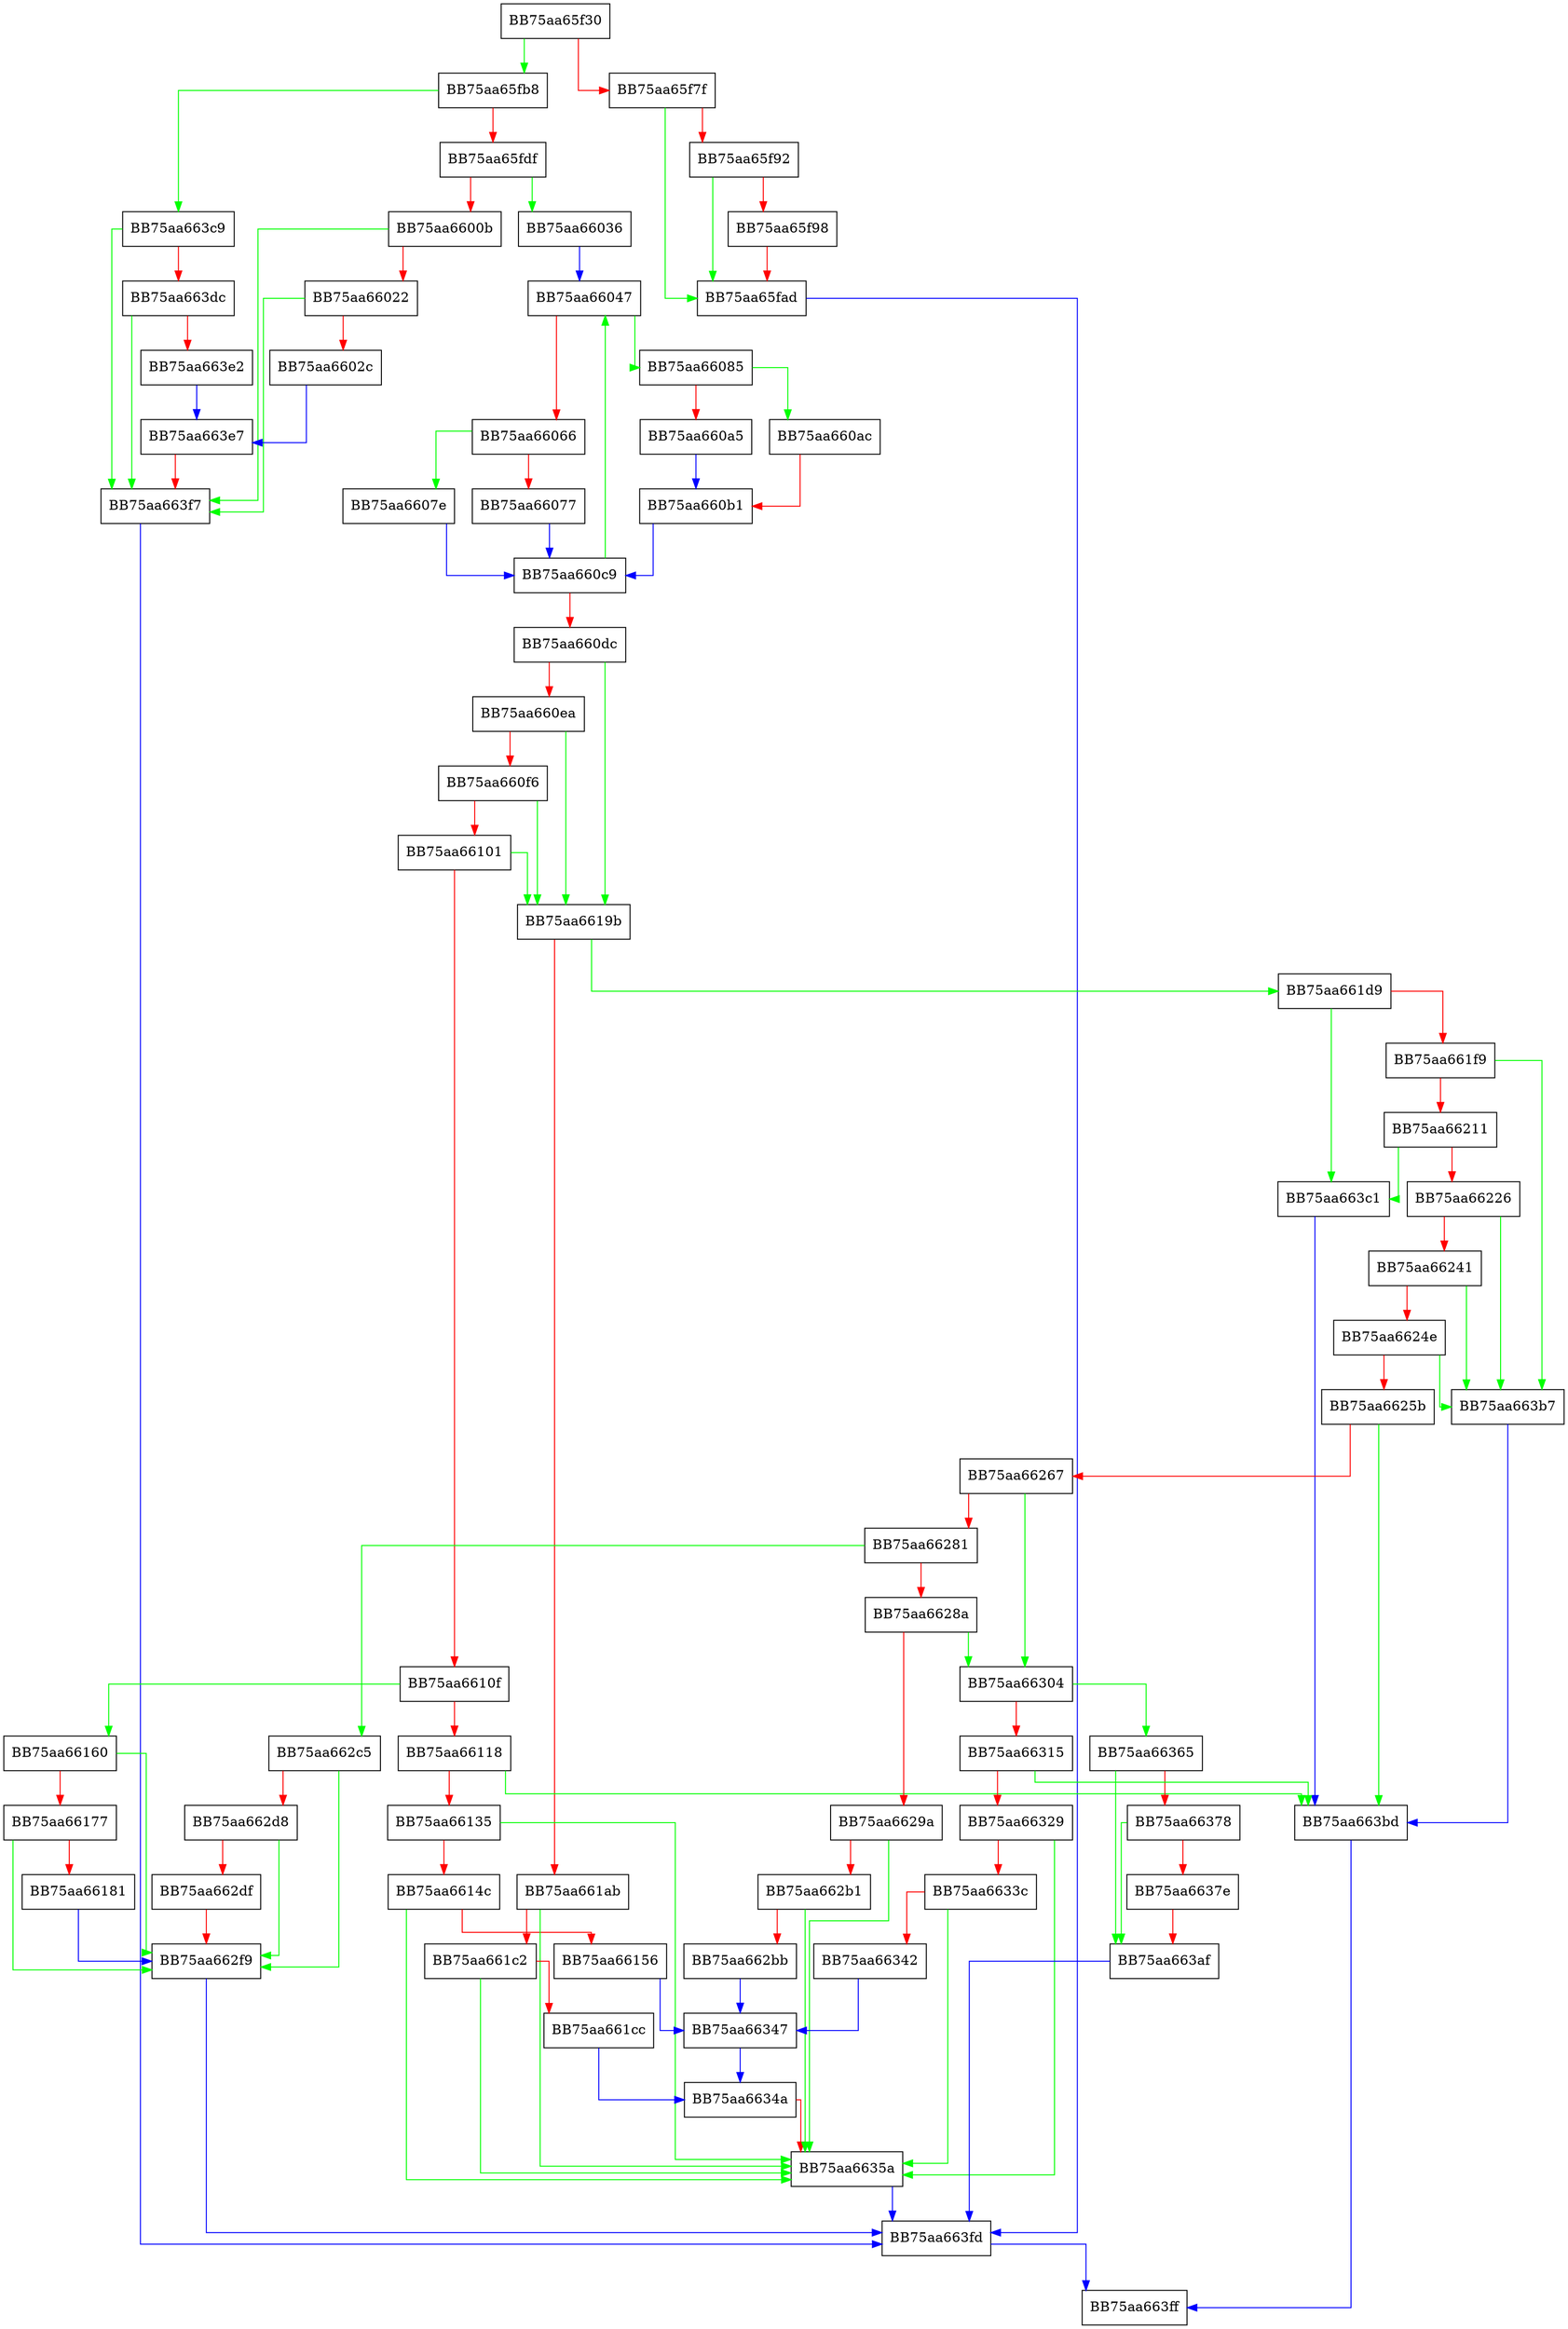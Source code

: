 digraph seekPastLoader {
  node [shape="box"];
  graph [splines=ortho];
  BB75aa65f30 -> BB75aa65fb8 [color="green"];
  BB75aa65f30 -> BB75aa65f7f [color="red"];
  BB75aa65f7f -> BB75aa65fad [color="green"];
  BB75aa65f7f -> BB75aa65f92 [color="red"];
  BB75aa65f92 -> BB75aa65fad [color="green"];
  BB75aa65f92 -> BB75aa65f98 [color="red"];
  BB75aa65f98 -> BB75aa65fad [color="red"];
  BB75aa65fad -> BB75aa663fd [color="blue"];
  BB75aa65fb8 -> BB75aa663c9 [color="green"];
  BB75aa65fb8 -> BB75aa65fdf [color="red"];
  BB75aa65fdf -> BB75aa66036 [color="green"];
  BB75aa65fdf -> BB75aa6600b [color="red"];
  BB75aa6600b -> BB75aa663f7 [color="green"];
  BB75aa6600b -> BB75aa66022 [color="red"];
  BB75aa66022 -> BB75aa663f7 [color="green"];
  BB75aa66022 -> BB75aa6602c [color="red"];
  BB75aa6602c -> BB75aa663e7 [color="blue"];
  BB75aa66036 -> BB75aa66047 [color="blue"];
  BB75aa66047 -> BB75aa66085 [color="green"];
  BB75aa66047 -> BB75aa66066 [color="red"];
  BB75aa66066 -> BB75aa6607e [color="green"];
  BB75aa66066 -> BB75aa66077 [color="red"];
  BB75aa66077 -> BB75aa660c9 [color="blue"];
  BB75aa6607e -> BB75aa660c9 [color="blue"];
  BB75aa66085 -> BB75aa660ac [color="green"];
  BB75aa66085 -> BB75aa660a5 [color="red"];
  BB75aa660a5 -> BB75aa660b1 [color="blue"];
  BB75aa660ac -> BB75aa660b1 [color="red"];
  BB75aa660b1 -> BB75aa660c9 [color="blue"];
  BB75aa660c9 -> BB75aa66047 [color="green"];
  BB75aa660c9 -> BB75aa660dc [color="red"];
  BB75aa660dc -> BB75aa6619b [color="green"];
  BB75aa660dc -> BB75aa660ea [color="red"];
  BB75aa660ea -> BB75aa6619b [color="green"];
  BB75aa660ea -> BB75aa660f6 [color="red"];
  BB75aa660f6 -> BB75aa6619b [color="green"];
  BB75aa660f6 -> BB75aa66101 [color="red"];
  BB75aa66101 -> BB75aa6619b [color="green"];
  BB75aa66101 -> BB75aa6610f [color="red"];
  BB75aa6610f -> BB75aa66160 [color="green"];
  BB75aa6610f -> BB75aa66118 [color="red"];
  BB75aa66118 -> BB75aa663bd [color="green"];
  BB75aa66118 -> BB75aa66135 [color="red"];
  BB75aa66135 -> BB75aa6635a [color="green"];
  BB75aa66135 -> BB75aa6614c [color="red"];
  BB75aa6614c -> BB75aa6635a [color="green"];
  BB75aa6614c -> BB75aa66156 [color="red"];
  BB75aa66156 -> BB75aa66347 [color="blue"];
  BB75aa66160 -> BB75aa662f9 [color="green"];
  BB75aa66160 -> BB75aa66177 [color="red"];
  BB75aa66177 -> BB75aa662f9 [color="green"];
  BB75aa66177 -> BB75aa66181 [color="red"];
  BB75aa66181 -> BB75aa662f9 [color="blue"];
  BB75aa6619b -> BB75aa661d9 [color="green"];
  BB75aa6619b -> BB75aa661ab [color="red"];
  BB75aa661ab -> BB75aa6635a [color="green"];
  BB75aa661ab -> BB75aa661c2 [color="red"];
  BB75aa661c2 -> BB75aa6635a [color="green"];
  BB75aa661c2 -> BB75aa661cc [color="red"];
  BB75aa661cc -> BB75aa6634a [color="blue"];
  BB75aa661d9 -> BB75aa663c1 [color="green"];
  BB75aa661d9 -> BB75aa661f9 [color="red"];
  BB75aa661f9 -> BB75aa663b7 [color="green"];
  BB75aa661f9 -> BB75aa66211 [color="red"];
  BB75aa66211 -> BB75aa663c1 [color="green"];
  BB75aa66211 -> BB75aa66226 [color="red"];
  BB75aa66226 -> BB75aa663b7 [color="green"];
  BB75aa66226 -> BB75aa66241 [color="red"];
  BB75aa66241 -> BB75aa663b7 [color="green"];
  BB75aa66241 -> BB75aa6624e [color="red"];
  BB75aa6624e -> BB75aa663b7 [color="green"];
  BB75aa6624e -> BB75aa6625b [color="red"];
  BB75aa6625b -> BB75aa663bd [color="green"];
  BB75aa6625b -> BB75aa66267 [color="red"];
  BB75aa66267 -> BB75aa66304 [color="green"];
  BB75aa66267 -> BB75aa66281 [color="red"];
  BB75aa66281 -> BB75aa662c5 [color="green"];
  BB75aa66281 -> BB75aa6628a [color="red"];
  BB75aa6628a -> BB75aa66304 [color="green"];
  BB75aa6628a -> BB75aa6629a [color="red"];
  BB75aa6629a -> BB75aa6635a [color="green"];
  BB75aa6629a -> BB75aa662b1 [color="red"];
  BB75aa662b1 -> BB75aa6635a [color="green"];
  BB75aa662b1 -> BB75aa662bb [color="red"];
  BB75aa662bb -> BB75aa66347 [color="blue"];
  BB75aa662c5 -> BB75aa662f9 [color="green"];
  BB75aa662c5 -> BB75aa662d8 [color="red"];
  BB75aa662d8 -> BB75aa662f9 [color="green"];
  BB75aa662d8 -> BB75aa662df [color="red"];
  BB75aa662df -> BB75aa662f9 [color="red"];
  BB75aa662f9 -> BB75aa663fd [color="blue"];
  BB75aa66304 -> BB75aa66365 [color="green"];
  BB75aa66304 -> BB75aa66315 [color="red"];
  BB75aa66315 -> BB75aa663bd [color="green"];
  BB75aa66315 -> BB75aa66329 [color="red"];
  BB75aa66329 -> BB75aa6635a [color="green"];
  BB75aa66329 -> BB75aa6633c [color="red"];
  BB75aa6633c -> BB75aa6635a [color="green"];
  BB75aa6633c -> BB75aa66342 [color="red"];
  BB75aa66342 -> BB75aa66347 [color="blue"];
  BB75aa66347 -> BB75aa6634a [color="blue"];
  BB75aa6634a -> BB75aa6635a [color="red"];
  BB75aa6635a -> BB75aa663fd [color="blue"];
  BB75aa66365 -> BB75aa663af [color="green"];
  BB75aa66365 -> BB75aa66378 [color="red"];
  BB75aa66378 -> BB75aa663af [color="green"];
  BB75aa66378 -> BB75aa6637e [color="red"];
  BB75aa6637e -> BB75aa663af [color="red"];
  BB75aa663af -> BB75aa663fd [color="blue"];
  BB75aa663b7 -> BB75aa663bd [color="blue"];
  BB75aa663bd -> BB75aa663ff [color="blue"];
  BB75aa663c1 -> BB75aa663bd [color="blue"];
  BB75aa663c9 -> BB75aa663f7 [color="green"];
  BB75aa663c9 -> BB75aa663dc [color="red"];
  BB75aa663dc -> BB75aa663f7 [color="green"];
  BB75aa663dc -> BB75aa663e2 [color="red"];
  BB75aa663e2 -> BB75aa663e7 [color="blue"];
  BB75aa663e7 -> BB75aa663f7 [color="red"];
  BB75aa663f7 -> BB75aa663fd [color="blue"];
  BB75aa663fd -> BB75aa663ff [color="blue"];
}